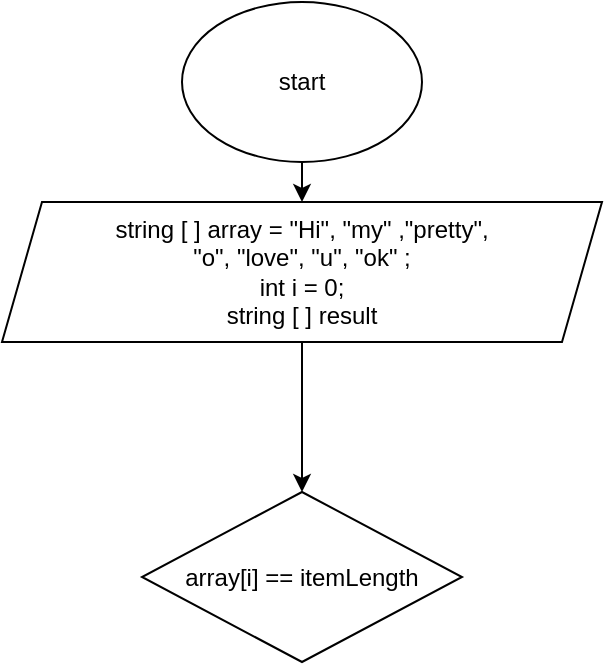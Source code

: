 <mxfile>
    <diagram id="hlHjPJno5rADxoZJNMnj" name="Page-1">
        <mxGraphModel dx="478" dy="172" grid="1" gridSize="10" guides="1" tooltips="1" connect="1" arrows="1" fold="1" page="1" pageScale="1" pageWidth="827" pageHeight="1169" math="0" shadow="0">
            <root>
                <mxCell id="0"/>
                <mxCell id="1" parent="0"/>
                <mxCell id="5" style="edgeStyle=none;html=1;exitX=0.5;exitY=1;exitDx=0;exitDy=0;entryX=0.5;entryY=0;entryDx=0;entryDy=0;" parent="1" source="3" edge="1">
                    <mxGeometry relative="1" as="geometry">
                        <mxPoint x="250" y="110" as="targetPoint"/>
                    </mxGeometry>
                </mxCell>
                <mxCell id="3" value="start" style="ellipse;whiteSpace=wrap;html=1;" parent="1" vertex="1">
                    <mxGeometry x="190" y="10" width="120" height="80" as="geometry"/>
                </mxCell>
                <mxCell id="9" value="" style="edgeStyle=none;html=1;" edge="1" parent="1" source="6" target="8">
                    <mxGeometry relative="1" as="geometry"/>
                </mxCell>
                <mxCell id="6" value="string [ ] array = &quot;Hi&quot;, &quot;my&quot; ,&quot;pretty&quot;, &lt;br&gt;&quot;o&quot;, &quot;love&quot;, &quot;u&quot;, &quot;ok&quot; ; &lt;br&gt;int i = 0; &lt;br&gt;string [ ] result" style="shape=parallelogram;perimeter=parallelogramPerimeter;whiteSpace=wrap;html=1;fixedSize=1;" parent="1" vertex="1">
                    <mxGeometry x="100" y="110" width="300" height="70" as="geometry"/>
                </mxCell>
                <mxCell id="8" value="array[i] == itemLength" style="rhombus;whiteSpace=wrap;html=1;" vertex="1" parent="1">
                    <mxGeometry x="170" y="255" width="160" height="85" as="geometry"/>
                </mxCell>
            </root>
        </mxGraphModel>
    </diagram>
</mxfile>